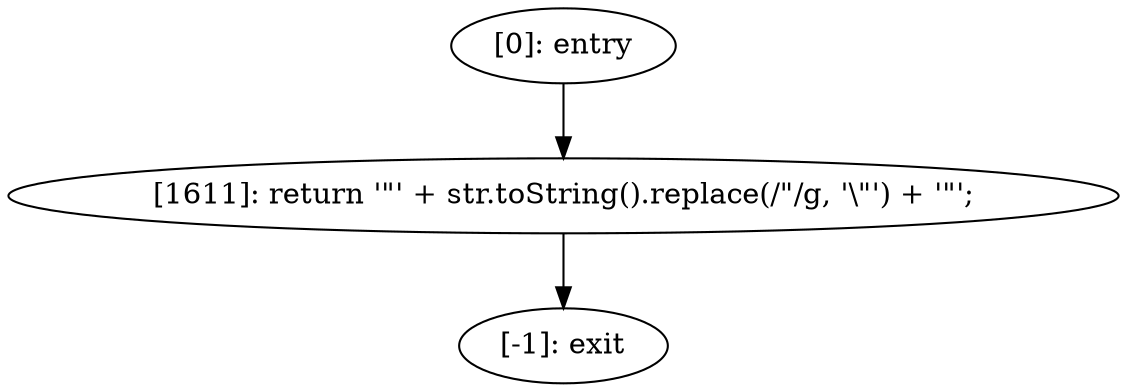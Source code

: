 digraph {
"0" [label="[1611]: return '\"' + str.toString().replace(/\"/g, '\\\"') + '\"';\n"] 
"1" [label="[-1]: exit"] 
"2" [label="[0]: entry"] 
"0" -> "1" [label=""] 
"2" -> "0" [label=""] 
}
